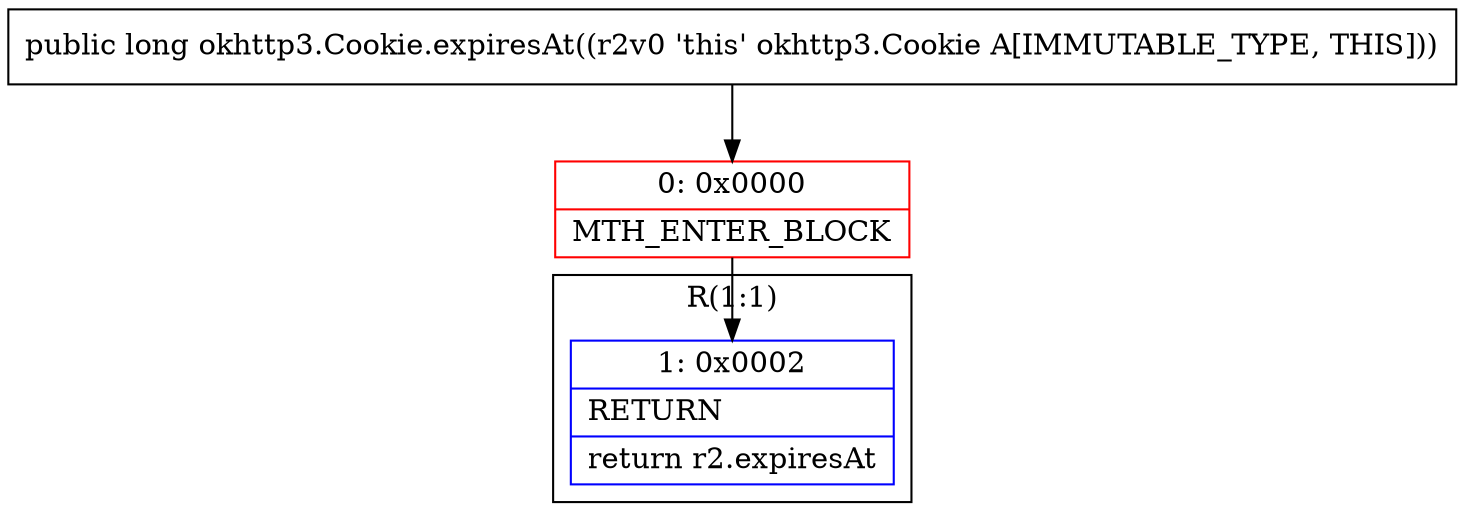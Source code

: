digraph "CFG forokhttp3.Cookie.expiresAt()J" {
subgraph cluster_Region_453972443 {
label = "R(1:1)";
node [shape=record,color=blue];
Node_1 [shape=record,label="{1\:\ 0x0002|RETURN\l|return r2.expiresAt\l}"];
}
Node_0 [shape=record,color=red,label="{0\:\ 0x0000|MTH_ENTER_BLOCK\l}"];
MethodNode[shape=record,label="{public long okhttp3.Cookie.expiresAt((r2v0 'this' okhttp3.Cookie A[IMMUTABLE_TYPE, THIS])) }"];
MethodNode -> Node_0;
Node_0 -> Node_1;
}


